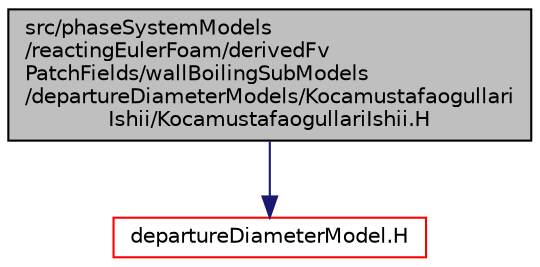 digraph "src/phaseSystemModels/reactingEulerFoam/derivedFvPatchFields/wallBoilingSubModels/departureDiameterModels/KocamustafaogullariIshii/KocamustafaogullariIshii.H"
{
  bgcolor="transparent";
  edge [fontname="Helvetica",fontsize="10",labelfontname="Helvetica",labelfontsize="10"];
  node [fontname="Helvetica",fontsize="10",shape=record];
  Node1 [label="src/phaseSystemModels\l/reactingEulerFoam/derivedFv\lPatchFields/wallBoilingSubModels\l/departureDiameterModels/Kocamustafaogullari\lIshii/KocamustafaogullariIshii.H",height=0.2,width=0.4,color="black", fillcolor="grey75", style="filled" fontcolor="black"];
  Node1 -> Node2 [color="midnightblue",fontsize="10",style="solid",fontname="Helvetica"];
  Node2 [label="departureDiameterModel.H",height=0.2,width=0.4,color="red",URL="$departureDiameterModel_8H.html"];
}
